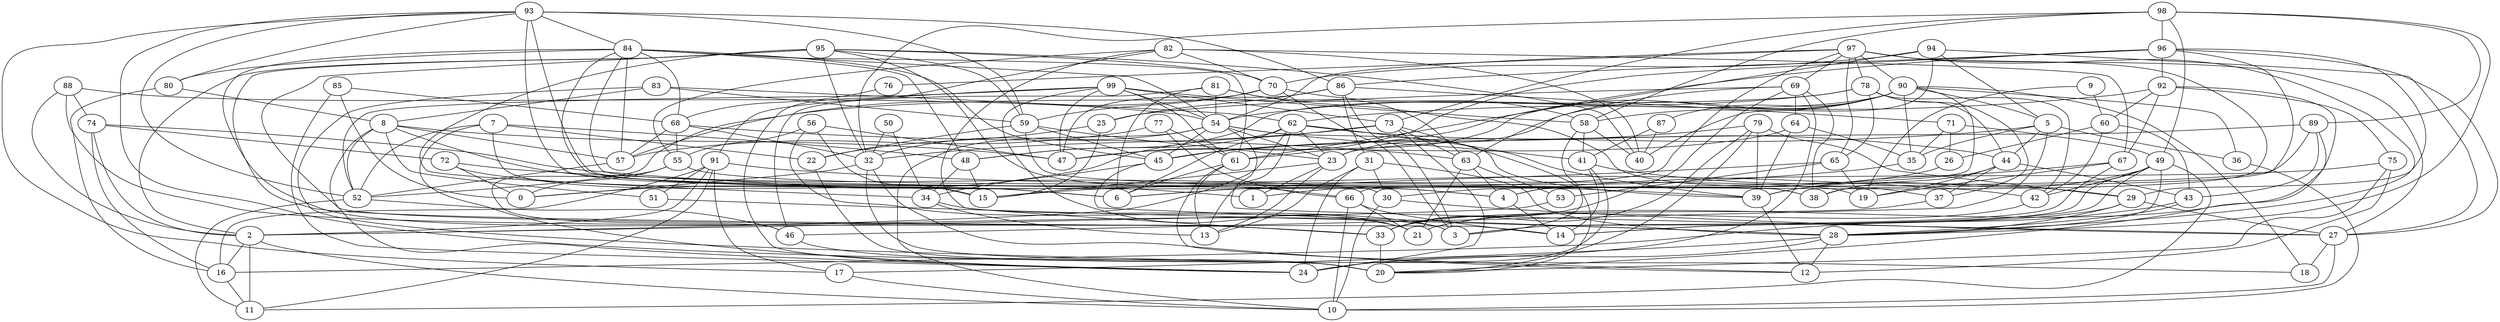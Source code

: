 digraph GG_graph {

subgraph G_graph {
edge [color = black]
"93" -> "52" [dir = none]
"93" -> "30" [dir = none]
"93" -> "59" [dir = none]
"88" -> "2" [dir = none]
"88" -> "54" [dir = none]
"54" -> "41" [dir = none]
"54" -> "10" [dir = none]
"54" -> "45" [dir = none]
"54" -> "23" [dir = none]
"54" -> "32" [dir = none]
"54" -> "27" [dir = none]
"59" -> "22" [dir = none]
"59" -> "23" [dir = none]
"50" -> "34" [dir = none]
"50" -> "32" [dir = none]
"67" -> "19" [dir = none]
"67" -> "39" [dir = none]
"67" -> "3" [dir = none]
"64" -> "39" [dir = none]
"64" -> "47" [dir = none]
"98" -> "32" [dir = none]
"98" -> "49" [dir = none]
"98" -> "58" [dir = none]
"89" -> "43" [dir = none]
"89" -> "20" [dir = none]
"89" -> "30" [dir = none]
"48" -> "34" [dir = none]
"48" -> "15" [dir = none]
"28" -> "24" [dir = none]
"28" -> "12" [dir = none]
"28" -> "17" [dir = none]
"34" -> "3" [dir = none]
"77" -> "66" [dir = none]
"77" -> "57" [dir = none]
"84" -> "45" [dir = none]
"84" -> "48" [dir = none]
"84" -> "54" [dir = none]
"84" -> "38" [dir = none]
"84" -> "3" [dir = none]
"84" -> "6" [dir = none]
"84" -> "57" [dir = none]
"30" -> "27" [dir = none]
"71" -> "26" [dir = none]
"71" -> "49" [dir = none]
"49" -> "42" [dir = none]
"49" -> "3" [dir = none]
"49" -> "28" [dir = none]
"49" -> "14" [dir = none]
"49" -> "39" [dir = none]
"49" -> "11" [dir = none]
"83" -> "59" [dir = none]
"83" -> "62" [dir = none]
"83" -> "20" [dir = none]
"83" -> "8" [dir = none]
"7" -> "24" [dir = none]
"7" -> "48" [dir = none]
"2" -> "16" [dir = none]
"2" -> "10" [dir = none]
"2" -> "11" [dir = none]
"25" -> "15" [dir = none]
"61" -> "6" [dir = none]
"61" -> "12" [dir = none]
"61" -> "13" [dir = none]
"39" -> "12" [dir = none]
"90" -> "36" [dir = none]
"90" -> "87" [dir = none]
"90" -> "35" [dir = none]
"90" -> "48" [dir = none]
"90" -> "5" [dir = none]
"90" -> "18" [dir = none]
"90" -> "4" [dir = none]
"90" -> "61" [dir = none]
"45" -> "28" [dir = none]
"45" -> "34" [dir = none]
"31" -> "28" [dir = none]
"31" -> "30" [dir = none]
"57" -> "52" [dir = none]
"78" -> "37" [dir = none]
"78" -> "65" [dir = none]
"78" -> "44" [dir = none]
"78" -> "42" [dir = none]
"36" -> "10" [dir = none]
"97" -> "69" [dir = none]
"97" -> "90" [dir = none]
"97" -> "78" [dir = none]
"97" -> "28" [dir = none]
"97" -> "27" [dir = none]
"97" -> "54" [dir = none]
"97" -> "6" [dir = none]
"97" -> "66" [dir = none]
"97" -> "65" [dir = none]
"97" -> "76" [dir = none]
"68" -> "63" [dir = none]
"86" -> "25" [dir = none]
"86" -> "71" [dir = none]
"82" -> "55" [dir = none]
"82" -> "33" [dir = none]
"82" -> "24" [dir = none]
"82" -> "40" [dir = none]
"74" -> "72" [dir = none]
"74" -> "2" [dir = none]
"74" -> "39" [dir = none]
"60" -> "43" [dir = none]
"60" -> "26" [dir = none]
"60" -> "42" [dir = none]
"9" -> "60" [dir = none]
"9" -> "19" [dir = none]
"75" -> "12" [dir = none]
"75" -> "4" [dir = none]
"73" -> "0" [dir = none]
"73" -> "63" [dir = none]
"80" -> "8" [dir = none]
"80" -> "16" [dir = none]
"32" -> "0" [dir = none]
"91" -> "17" [dir = none]
"91" -> "11" [dir = none]
"91" -> "51" [dir = none]
"87" -> "40" [dir = none]
"55" -> "0" [dir = none]
"55" -> "46" [dir = none]
"62" -> "6" [dir = none]
"62" -> "48" [dir = none]
"62" -> "44" [dir = none]
"62" -> "39" [dir = none]
"63" -> "21" [dir = none]
"63" -> "4" [dir = none]
"63" -> "53" [dir = none]
"22" -> "20" [dir = none]
"85" -> "24" [dir = none]
"85" -> "0" [dir = none]
"85" -> "68" [dir = none]
"23" -> "13" [dir = none]
"23" -> "1" [dir = none]
"23" -> "15" [dir = none]
"35" -> "15" [dir = none]
"8" -> "51" [dir = none]
"8" -> "57" [dir = none]
"8" -> "52" [dir = none]
"8" -> "1" [dir = none]
"8" -> "24" [dir = none]
"92" -> "67" [dir = none]
"92" -> "60" [dir = none]
"92" -> "21" [dir = none]
"92" -> "62" [dir = none]
"99" -> "21" [dir = none]
"99" -> "54" [dir = none]
"99" -> "58" [dir = none]
"99" -> "47" [dir = none]
"99" -> "91" [dir = none]
"29" -> "27" [dir = none]
"79" -> "45" [dir = none]
"79" -> "20" [dir = none]
"79" -> "33" [dir = none]
"56" -> "47" [dir = none]
"56" -> "15" [dir = none]
"56" -> "55" [dir = none]
"56" -> "21" [dir = none]
"43" -> "16" [dir = none]
"43" -> "28" [dir = none]
"96" -> "38" [dir = none]
"96" -> "47" [dir = none]
"96" -> "86" [dir = none]
"96" -> "45" [dir = none]
"96" -> "29" [dir = none]
"94" -> "61" [dir = none]
"94" -> "5" [dir = none]
"94" -> "40" [dir = none]
"94" -> "70" [dir = none]
"41" -> "14" [dir = none]
"41" -> "29" [dir = none]
"53" -> "2" [dir = none]
"95" -> "40" [dir = none]
"95" -> "2" [dir = none]
"95" -> "32" [dir = none]
"69" -> "63" [dir = none]
"69" -> "64" [dir = none]
"81" -> "54" [dir = none]
"81" -> "6" [dir = none]
"81" -> "63" [dir = none]
"81" -> "37" [dir = none]
"66" -> "21" [dir = none]
"66" -> "14" [dir = none]
"70" -> "59" [dir = none]
"5" -> "46" [dir = none]
"5" -> "44" [dir = none]
"5" -> "36" [dir = none]
"5" -> "35" [dir = none]
"72" -> "0" [dir = none]
"72" -> "6" [dir = none]
"33" -> "20" [dir = none]
"26" -> "1" [dir = none]
"76" -> "68" [dir = none]
"27" -> "18" [dir = none]
"44" -> "43" [dir = none]
"44" -> "19" [dir = none]
"44" -> "37" [dir = none]
"52" -> "46" [dir = none]
"52" -> "11" [dir = none]
"62" -> "23" [dir = none]
"79" -> "39" [dir = none]
"8" -> "47" [dir = none]
"4" -> "14" [dir = none]
"70" -> "58" [dir = none]
"62" -> "13" [dir = none]
"95" -> "70" [dir = none]
"29" -> "14" [dir = none]
"95" -> "59" [dir = none]
"65" -> "19" [dir = none]
"70" -> "52" [dir = none]
"93" -> "80" [dir = none]
"41" -> "24" [dir = none]
"84" -> "80" [dir = none]
"37" -> "21" [dir = none]
"25" -> "22" [dir = none]
"65" -> "6" [dir = none]
"68" -> "55" [dir = none]
"31" -> "13" [dir = none]
"30" -> "10" [dir = none]
"34" -> "13" [dir = none]
"59" -> "45" [dir = none]
"94" -> "27" [dir = none]
"96" -> "92" [dir = none]
"86" -> "47" [dir = none]
"5" -> "45" [dir = none]
"87" -> "41" [dir = none]
"96" -> "27" [dir = none]
"91" -> "2" [dir = none]
"59" -> "38" [dir = none]
"44" -> "38" [dir = none]
"95" -> "34" [dir = none]
"88" -> "33" [dir = none]
"78" -> "57" [dir = none]
"84" -> "68" [dir = none]
"93" -> "4" [dir = none]
"75" -> "20" [dir = none]
"82" -> "67" [dir = none]
"70" -> "3" [dir = none]
"7" -> "15" [dir = none]
"95" -> "14" [dir = none]
"32" -> "12" [dir = none]
"98" -> "96" [dir = none]
"93" -> "17" [dir = none]
"88" -> "74" [dir = none]
"90" -> "58" [dir = none]
"73" -> "20" [dir = none]
"90" -> "23" [dir = none]
"86" -> "3" [dir = none]
"98" -> "73" [dir = none]
"29" -> "28" [dir = none]
"71" -> "35" [dir = none]
"98" -> "89" [dir = none]
"95" -> "33" [dir = none]
"54" -> "39" [dir = none]
"68" -> "32" [dir = none]
"32" -> "20" [dir = none]
"69" -> "24" [dir = none]
"99" -> "52" [dir = none]
"7" -> "52" [dir = none]
"91" -> "16" [dir = none]
"99" -> "73" [dir = none]
"51" -> "28" [dir = none]
"69" -> "33" [dir = none]
"65" -> "53" [dir = none]
"81" -> "46" [dir = none]
"62" -> "2" [dir = none]
"93" -> "18" [dir = none]
"58" -> "3" [dir = none]
"91" -> "42" [dir = none]
"68" -> "57" [dir = none]
"73" -> "32" [dir = none]
"93" -> "84" [dir = none]
"79" -> "29" [dir = none]
"93" -> "86" [dir = none]
"86" -> "31" [dir = none]
"92" -> "75" [dir = none]
"64" -> "35" [dir = none]
"46" -> "20" [dir = none]
"73" -> "24" [dir = none]
"58" -> "40" [dir = none]
"31" -> "24" [dir = none]
"69" -> "25" [dir = none]
"7" -> "22" [dir = none]
"27" -> "10" [dir = none]
"99" -> "61" [dir = none]
"69" -> "38" [dir = none]
"72" -> "4" [dir = none]
"58" -> "41" [dir = none]
"95" -> "66" [dir = none]
"84" -> "61" [dir = none]
"77" -> "61" [dir = none]
"42" -> "33" [dir = none]
"17" -> "10" [dir = none]
"55" -> "19" [dir = none]
"89" -> "23" [dir = none]
"66" -> "10" [dir = none]
"82" -> "70" [dir = none]
"74" -> "16" [dir = none]
"16" -> "11" [dir = none]
"78" -> "54" [dir = none]
"98" -> "28" [dir = none]
}

}
